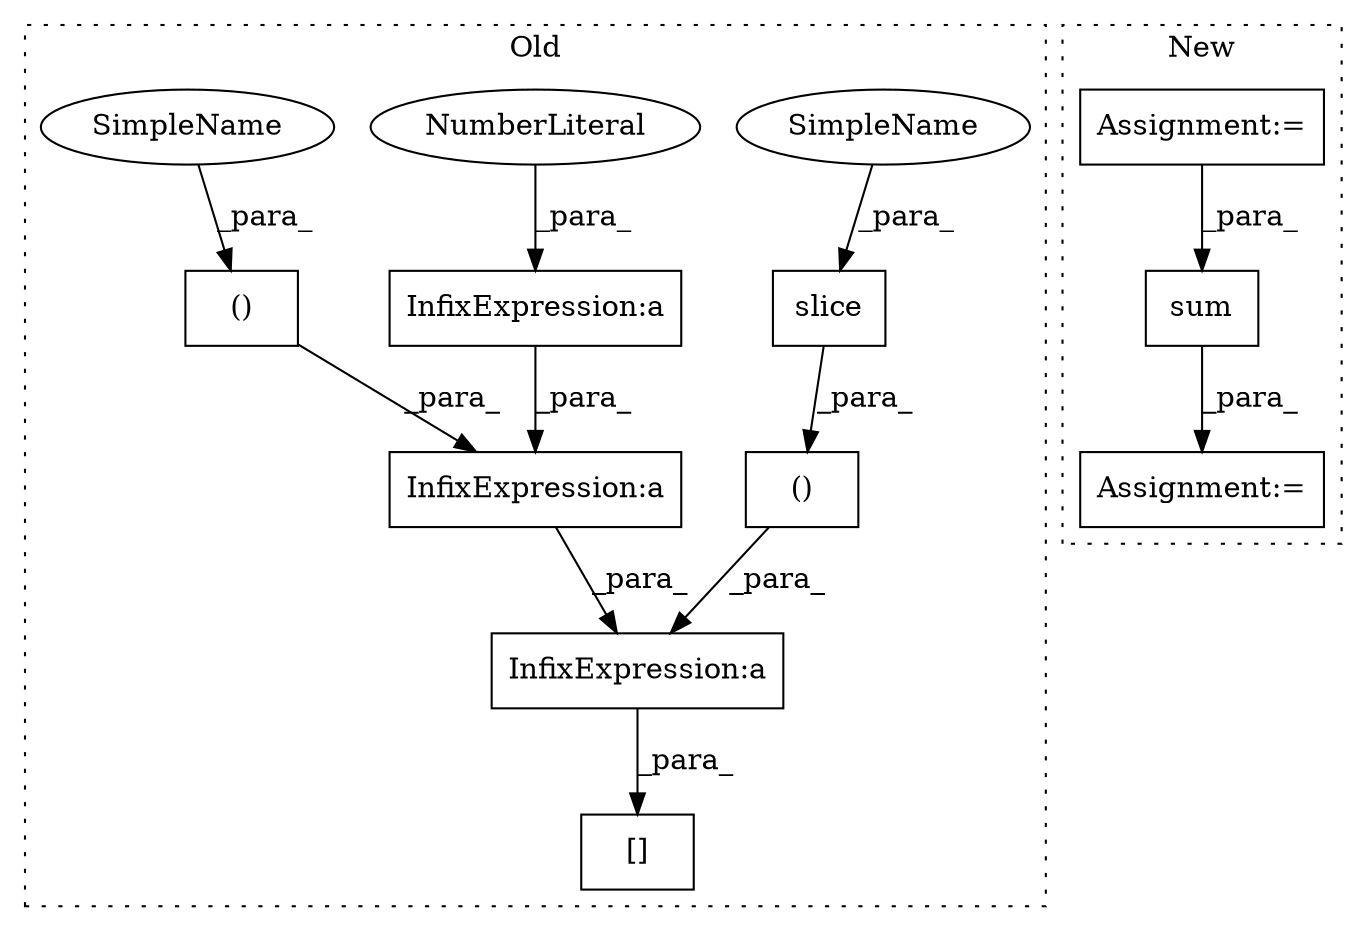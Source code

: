digraph G {
subgraph cluster0 {
1 [label="slice" a="32" s="9785,9795" l="6,1" shape="box"];
3 [label="()" a="106" s="9761" l="35" shape="box"];
4 [label="[]" a="2" s="9729,9852" l="26,1" shape="box"];
6 [label="()" a="106" s="9806" l="28" shape="box"];
7 [label="InfixExpression:a" a="27" s="9796" l="4" shape="box"];
8 [label="InfixExpression:a" a="27" s="9834" l="4" shape="box"];
9 [label="InfixExpression:a" a="27" s="9845" l="3" shape="box"];
10 [label="NumberLiteral" a="34" s="9848" l="1" shape="ellipse"];
12 [label="SimpleName" a="42" s="9791" l="4" shape="ellipse"];
13 [label="SimpleName" a="42" s="9830" l="4" shape="ellipse"];
label = "Old";
style="dotted";
}
subgraph cluster1 {
2 [label="sum" a="32" s="9711,9724" l="4,1" shape="box"];
5 [label="Assignment:=" a="7" s="9695" l="1" shape="box"];
11 [label="Assignment:=" a="7" s="9663" l="1" shape="box"];
label = "New";
style="dotted";
}
1 -> 3 [label="_para_"];
2 -> 5 [label="_para_"];
3 -> 7 [label="_para_"];
6 -> 8 [label="_para_"];
7 -> 4 [label="_para_"];
8 -> 7 [label="_para_"];
9 -> 8 [label="_para_"];
10 -> 9 [label="_para_"];
11 -> 2 [label="_para_"];
12 -> 1 [label="_para_"];
13 -> 6 [label="_para_"];
}